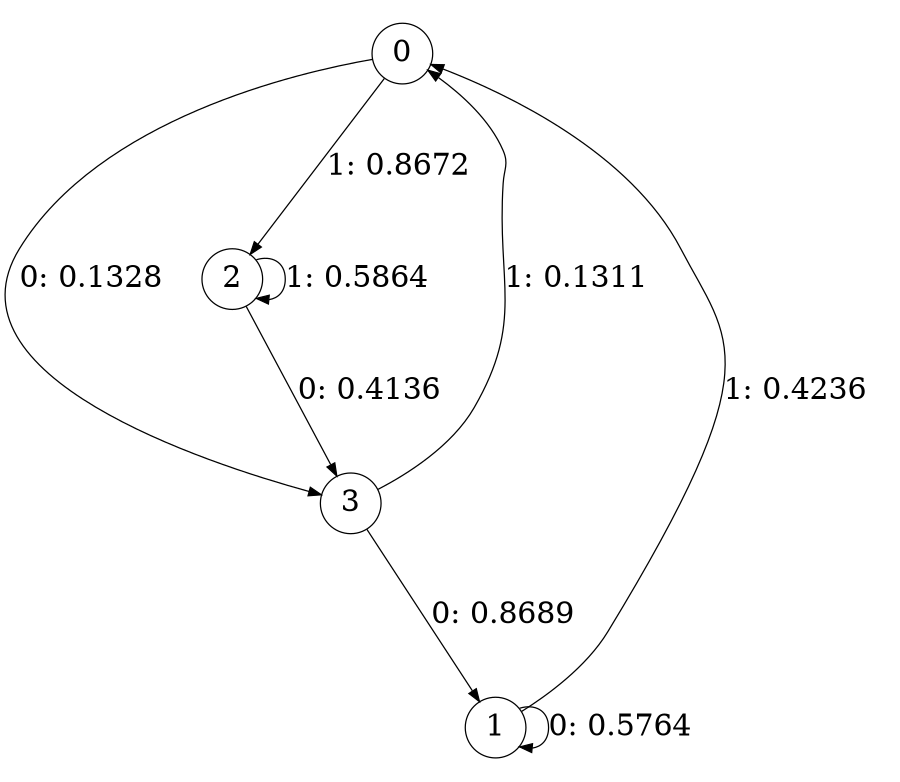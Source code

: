 digraph "ch23concat_phase3_L2" {
size = "6,8.5";
ratio = "fill";
node [shape = circle];
node [fontsize = 24];
edge [fontsize = 24];
0 -> 3 [label = "0: 0.1328   "];
0 -> 2 [label = "1: 0.8672   "];
1 -> 1 [label = "0: 0.5764   "];
1 -> 0 [label = "1: 0.4236   "];
2 -> 3 [label = "0: 0.4136   "];
2 -> 2 [label = "1: 0.5864   "];
3 -> 1 [label = "0: 0.8689   "];
3 -> 0 [label = "1: 0.1311   "];
}
